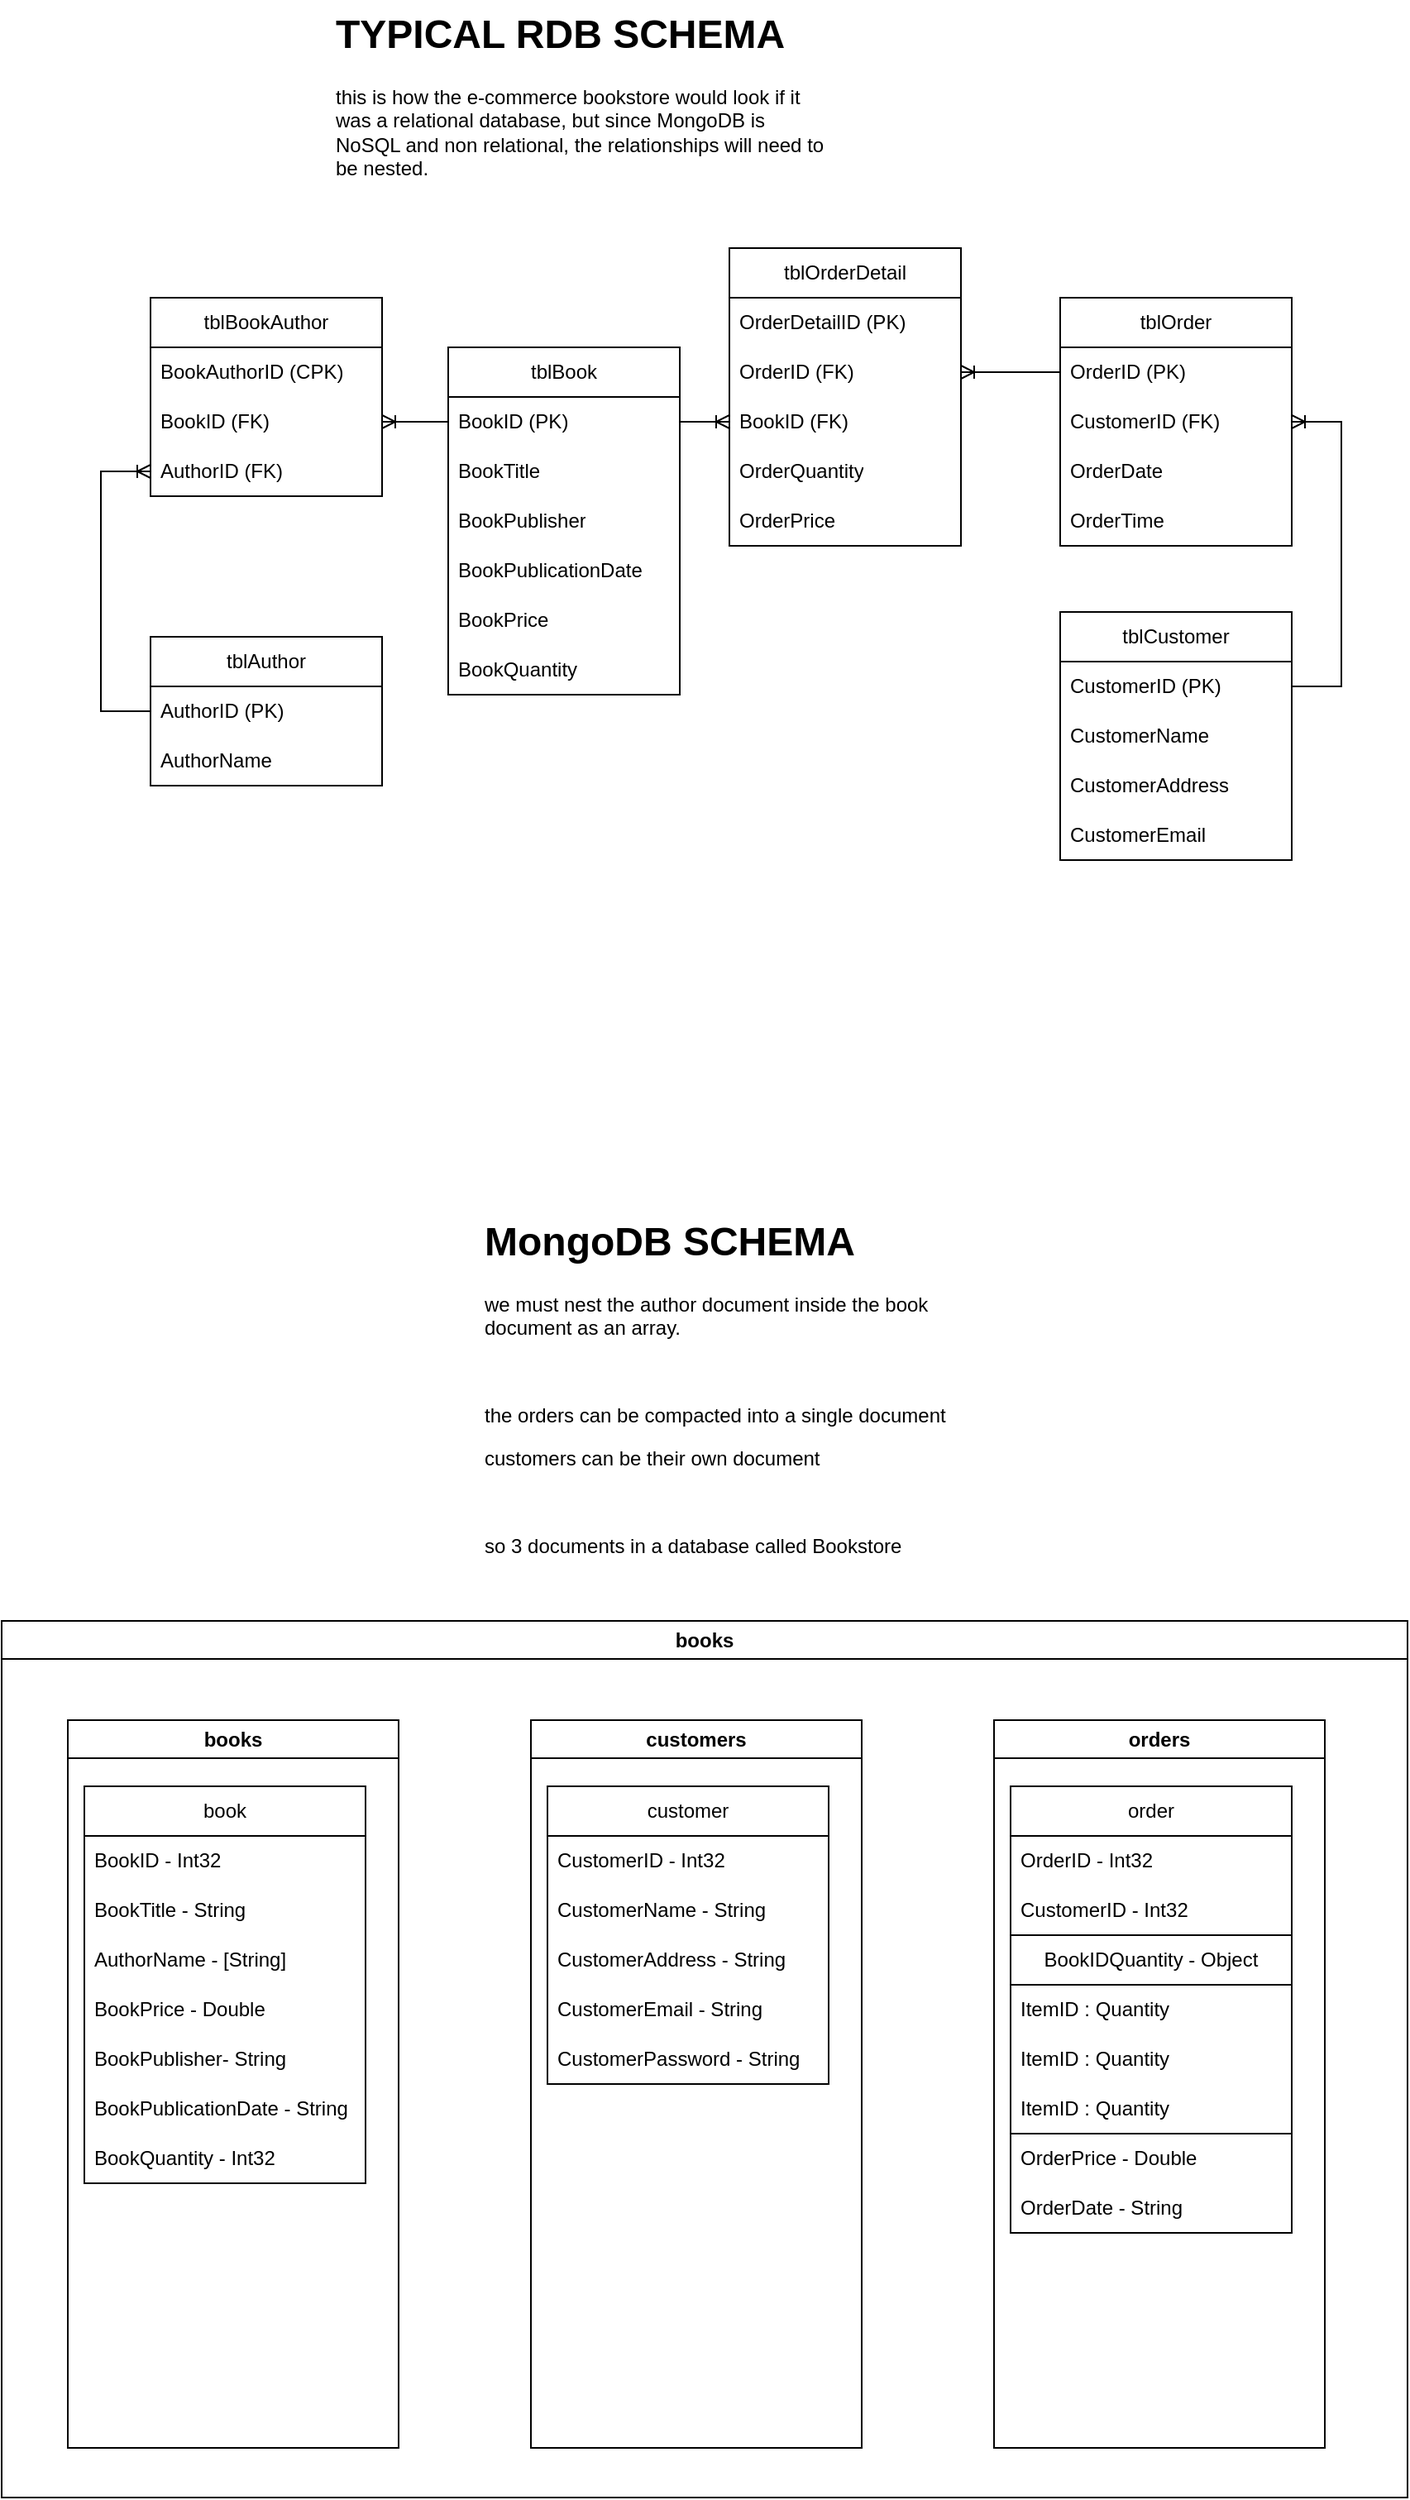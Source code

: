<mxfile version="27.0.2">
  <diagram id="doPGyb_fsEnLNxH-C9Iy" name="Page-1">
    <mxGraphModel dx="1120" dy="1696" grid="1" gridSize="10" guides="1" tooltips="1" connect="1" arrows="1" fold="1" page="1" pageScale="1" pageWidth="850" pageHeight="1100" math="0" shadow="0">
      <root>
        <mxCell id="0" />
        <mxCell id="1" parent="0" />
        <mxCell id="10" value="tblBook" style="swimlane;fontStyle=0;childLayout=stackLayout;horizontal=1;startSize=30;horizontalStack=0;resizeParent=1;resizeParentMax=0;resizeLast=0;collapsible=1;marginBottom=0;whiteSpace=wrap;html=1;" parent="1" vertex="1">
          <mxGeometry x="270" y="330" width="140" height="210" as="geometry" />
        </mxCell>
        <mxCell id="11" value="BookID (PK)" style="text;strokeColor=none;fillColor=none;align=left;verticalAlign=middle;spacingLeft=4;spacingRight=4;overflow=hidden;points=[[0,0.5],[1,0.5]];portConstraint=eastwest;rotatable=0;whiteSpace=wrap;html=1;" parent="10" vertex="1">
          <mxGeometry y="30" width="140" height="30" as="geometry" />
        </mxCell>
        <mxCell id="12" value="BookTitle" style="text;strokeColor=none;fillColor=none;align=left;verticalAlign=middle;spacingLeft=4;spacingRight=4;overflow=hidden;points=[[0,0.5],[1,0.5]];portConstraint=eastwest;rotatable=0;whiteSpace=wrap;html=1;" parent="10" vertex="1">
          <mxGeometry y="60" width="140" height="30" as="geometry" />
        </mxCell>
        <mxCell id="aTXHLJO7lywMiK1Za0Y8-13" value="BookPublisher" style="text;strokeColor=none;fillColor=none;align=left;verticalAlign=middle;spacingLeft=4;spacingRight=4;overflow=hidden;points=[[0,0.5],[1,0.5]];portConstraint=eastwest;rotatable=0;whiteSpace=wrap;html=1;" parent="10" vertex="1">
          <mxGeometry y="90" width="140" height="30" as="geometry" />
        </mxCell>
        <mxCell id="aTXHLJO7lywMiK1Za0Y8-14" value="BookPublicationDate" style="text;strokeColor=none;fillColor=none;align=left;verticalAlign=middle;spacingLeft=4;spacingRight=4;overflow=hidden;points=[[0,0.5],[1,0.5]];portConstraint=eastwest;rotatable=0;whiteSpace=wrap;html=1;" parent="10" vertex="1">
          <mxGeometry y="120" width="140" height="30" as="geometry" />
        </mxCell>
        <mxCell id="aTXHLJO7lywMiK1Za0Y8-15" value="BookPrice" style="text;strokeColor=none;fillColor=none;align=left;verticalAlign=middle;spacingLeft=4;spacingRight=4;overflow=hidden;points=[[0,0.5],[1,0.5]];portConstraint=eastwest;rotatable=0;whiteSpace=wrap;html=1;" parent="10" vertex="1">
          <mxGeometry y="150" width="140" height="30" as="geometry" />
        </mxCell>
        <mxCell id="aTXHLJO7lywMiK1Za0Y8-16" value="BookQuantity" style="text;strokeColor=none;fillColor=none;align=left;verticalAlign=middle;spacingLeft=4;spacingRight=4;overflow=hidden;points=[[0,0.5],[1,0.5]];portConstraint=eastwest;rotatable=0;whiteSpace=wrap;html=1;" parent="10" vertex="1">
          <mxGeometry y="180" width="140" height="30" as="geometry" />
        </mxCell>
        <mxCell id="aTXHLJO7lywMiK1Za0Y8-17" value="tblAuthor" style="swimlane;fontStyle=0;childLayout=stackLayout;horizontal=1;startSize=30;horizontalStack=0;resizeParent=1;resizeParentMax=0;resizeLast=0;collapsible=1;marginBottom=0;whiteSpace=wrap;html=1;" parent="1" vertex="1">
          <mxGeometry x="90" y="505" width="140" height="90" as="geometry" />
        </mxCell>
        <mxCell id="aTXHLJO7lywMiK1Za0Y8-18" value="&lt;div&gt;AuthorID (PK)&lt;/div&gt;" style="text;strokeColor=none;fillColor=none;align=left;verticalAlign=middle;spacingLeft=4;spacingRight=4;overflow=hidden;points=[[0,0.5],[1,0.5]];portConstraint=eastwest;rotatable=0;whiteSpace=wrap;html=1;" parent="aTXHLJO7lywMiK1Za0Y8-17" vertex="1">
          <mxGeometry y="30" width="140" height="30" as="geometry" />
        </mxCell>
        <mxCell id="aTXHLJO7lywMiK1Za0Y8-19" value="&lt;div&gt;AuthorName&lt;/div&gt;" style="text;strokeColor=none;fillColor=none;align=left;verticalAlign=middle;spacingLeft=4;spacingRight=4;overflow=hidden;points=[[0,0.5],[1,0.5]];portConstraint=eastwest;rotatable=0;whiteSpace=wrap;html=1;" parent="aTXHLJO7lywMiK1Za0Y8-17" vertex="1">
          <mxGeometry y="60" width="140" height="30" as="geometry" />
        </mxCell>
        <mxCell id="aTXHLJO7lywMiK1Za0Y8-25" value="tblOrder" style="swimlane;fontStyle=0;childLayout=stackLayout;horizontal=1;startSize=30;horizontalStack=0;resizeParent=1;resizeParentMax=0;resizeLast=0;collapsible=1;marginBottom=0;whiteSpace=wrap;html=1;" parent="1" vertex="1">
          <mxGeometry x="640" y="300" width="140" height="150" as="geometry" />
        </mxCell>
        <mxCell id="aTXHLJO7lywMiK1Za0Y8-26" value="&lt;div&gt;OrderID (PK)&lt;/div&gt;" style="text;strokeColor=none;fillColor=none;align=left;verticalAlign=middle;spacingLeft=4;spacingRight=4;overflow=hidden;points=[[0,0.5],[1,0.5]];portConstraint=eastwest;rotatable=0;whiteSpace=wrap;html=1;" parent="aTXHLJO7lywMiK1Za0Y8-25" vertex="1">
          <mxGeometry y="30" width="140" height="30" as="geometry" />
        </mxCell>
        <mxCell id="aTXHLJO7lywMiK1Za0Y8-27" value="&lt;div&gt;CustomerID (FK)&lt;/div&gt;" style="text;strokeColor=none;fillColor=none;align=left;verticalAlign=middle;spacingLeft=4;spacingRight=4;overflow=hidden;points=[[0,0.5],[1,0.5]];portConstraint=eastwest;rotatable=0;whiteSpace=wrap;html=1;" parent="aTXHLJO7lywMiK1Za0Y8-25" vertex="1">
          <mxGeometry y="60" width="140" height="30" as="geometry" />
        </mxCell>
        <mxCell id="aTXHLJO7lywMiK1Za0Y8-28" value="OrderDate" style="text;strokeColor=none;fillColor=none;align=left;verticalAlign=middle;spacingLeft=4;spacingRight=4;overflow=hidden;points=[[0,0.5],[1,0.5]];portConstraint=eastwest;rotatable=0;whiteSpace=wrap;html=1;" parent="aTXHLJO7lywMiK1Za0Y8-25" vertex="1">
          <mxGeometry y="90" width="140" height="30" as="geometry" />
        </mxCell>
        <mxCell id="aTXHLJO7lywMiK1Za0Y8-29" value="OrderTime" style="text;strokeColor=none;fillColor=none;align=left;verticalAlign=middle;spacingLeft=4;spacingRight=4;overflow=hidden;points=[[0,0.5],[1,0.5]];portConstraint=eastwest;rotatable=0;whiteSpace=wrap;html=1;" parent="aTXHLJO7lywMiK1Za0Y8-25" vertex="1">
          <mxGeometry y="120" width="140" height="30" as="geometry" />
        </mxCell>
        <mxCell id="aTXHLJO7lywMiK1Za0Y8-33" value="tblOrderDetail" style="swimlane;fontStyle=0;childLayout=stackLayout;horizontal=1;startSize=30;horizontalStack=0;resizeParent=1;resizeParentMax=0;resizeLast=0;collapsible=1;marginBottom=0;whiteSpace=wrap;html=1;" parent="1" vertex="1">
          <mxGeometry x="440" y="270" width="140" height="180" as="geometry" />
        </mxCell>
        <mxCell id="aTXHLJO7lywMiK1Za0Y8-34" value="&lt;div&gt;OrderDetailID (PK)&lt;/div&gt;" style="text;strokeColor=none;fillColor=none;align=left;verticalAlign=middle;spacingLeft=4;spacingRight=4;overflow=hidden;points=[[0,0.5],[1,0.5]];portConstraint=eastwest;rotatable=0;whiteSpace=wrap;html=1;" parent="aTXHLJO7lywMiK1Za0Y8-33" vertex="1">
          <mxGeometry y="30" width="140" height="30" as="geometry" />
        </mxCell>
        <mxCell id="aTXHLJO7lywMiK1Za0Y8-35" value="&lt;div&gt;OrderID (FK)&lt;/div&gt;" style="text;strokeColor=none;fillColor=none;align=left;verticalAlign=middle;spacingLeft=4;spacingRight=4;overflow=hidden;points=[[0,0.5],[1,0.5]];portConstraint=eastwest;rotatable=0;whiteSpace=wrap;html=1;" parent="aTXHLJO7lywMiK1Za0Y8-33" vertex="1">
          <mxGeometry y="60" width="140" height="30" as="geometry" />
        </mxCell>
        <mxCell id="aTXHLJO7lywMiK1Za0Y8-36" value="&lt;div&gt;BookID (FK)&lt;/div&gt;" style="text;strokeColor=none;fillColor=none;align=left;verticalAlign=middle;spacingLeft=4;spacingRight=4;overflow=hidden;points=[[0,0.5],[1,0.5]];portConstraint=eastwest;rotatable=0;whiteSpace=wrap;html=1;" parent="aTXHLJO7lywMiK1Za0Y8-33" vertex="1">
          <mxGeometry y="90" width="140" height="30" as="geometry" />
        </mxCell>
        <mxCell id="aTXHLJO7lywMiK1Za0Y8-37" value="OrderQuantity" style="text;strokeColor=none;fillColor=none;align=left;verticalAlign=middle;spacingLeft=4;spacingRight=4;overflow=hidden;points=[[0,0.5],[1,0.5]];portConstraint=eastwest;rotatable=0;whiteSpace=wrap;html=1;" parent="aTXHLJO7lywMiK1Za0Y8-33" vertex="1">
          <mxGeometry y="120" width="140" height="30" as="geometry" />
        </mxCell>
        <mxCell id="aTXHLJO7lywMiK1Za0Y8-38" value="OrderPrice" style="text;strokeColor=none;fillColor=none;align=left;verticalAlign=middle;spacingLeft=4;spacingRight=4;overflow=hidden;points=[[0,0.5],[1,0.5]];portConstraint=eastwest;rotatable=0;whiteSpace=wrap;html=1;" parent="aTXHLJO7lywMiK1Za0Y8-33" vertex="1">
          <mxGeometry y="150" width="140" height="30" as="geometry" />
        </mxCell>
        <mxCell id="aTXHLJO7lywMiK1Za0Y8-41" value="tblCustomer" style="swimlane;fontStyle=0;childLayout=stackLayout;horizontal=1;startSize=30;horizontalStack=0;resizeParent=1;resizeParentMax=0;resizeLast=0;collapsible=1;marginBottom=0;whiteSpace=wrap;html=1;" parent="1" vertex="1">
          <mxGeometry x="640" y="490" width="140" height="150" as="geometry" />
        </mxCell>
        <mxCell id="aTXHLJO7lywMiK1Za0Y8-42" value="&lt;div&gt;CustomerID (PK)&lt;/div&gt;" style="text;strokeColor=none;fillColor=none;align=left;verticalAlign=middle;spacingLeft=4;spacingRight=4;overflow=hidden;points=[[0,0.5],[1,0.5]];portConstraint=eastwest;rotatable=0;whiteSpace=wrap;html=1;" parent="aTXHLJO7lywMiK1Za0Y8-41" vertex="1">
          <mxGeometry y="30" width="140" height="30" as="geometry" />
        </mxCell>
        <mxCell id="aTXHLJO7lywMiK1Za0Y8-43" value="CustomerName" style="text;strokeColor=none;fillColor=none;align=left;verticalAlign=middle;spacingLeft=4;spacingRight=4;overflow=hidden;points=[[0,0.5],[1,0.5]];portConstraint=eastwest;rotatable=0;whiteSpace=wrap;html=1;" parent="aTXHLJO7lywMiK1Za0Y8-41" vertex="1">
          <mxGeometry y="60" width="140" height="30" as="geometry" />
        </mxCell>
        <mxCell id="aTXHLJO7lywMiK1Za0Y8-44" value="CustomerAddress" style="text;strokeColor=none;fillColor=none;align=left;verticalAlign=middle;spacingLeft=4;spacingRight=4;overflow=hidden;points=[[0,0.5],[1,0.5]];portConstraint=eastwest;rotatable=0;whiteSpace=wrap;html=1;" parent="aTXHLJO7lywMiK1Za0Y8-41" vertex="1">
          <mxGeometry y="90" width="140" height="30" as="geometry" />
        </mxCell>
        <mxCell id="aTXHLJO7lywMiK1Za0Y8-45" value="CustomerEmail" style="text;strokeColor=none;fillColor=none;align=left;verticalAlign=middle;spacingLeft=4;spacingRight=4;overflow=hidden;points=[[0,0.5],[1,0.5]];portConstraint=eastwest;rotatable=0;whiteSpace=wrap;html=1;" parent="aTXHLJO7lywMiK1Za0Y8-41" vertex="1">
          <mxGeometry y="120" width="140" height="30" as="geometry" />
        </mxCell>
        <mxCell id="aTXHLJO7lywMiK1Za0Y8-54" value="tblBookAuthor" style="swimlane;fontStyle=0;childLayout=stackLayout;horizontal=1;startSize=30;horizontalStack=0;resizeParent=1;resizeParentMax=0;resizeLast=0;collapsible=1;marginBottom=0;whiteSpace=wrap;html=1;" parent="1" vertex="1">
          <mxGeometry x="90" y="300" width="140" height="120" as="geometry" />
        </mxCell>
        <mxCell id="aTXHLJO7lywMiK1Za0Y8-57" value="BookAuthorID (CPK)" style="text;strokeColor=none;fillColor=none;align=left;verticalAlign=middle;spacingLeft=4;spacingRight=4;overflow=hidden;points=[[0,0.5],[1,0.5]];portConstraint=eastwest;rotatable=0;whiteSpace=wrap;html=1;" parent="aTXHLJO7lywMiK1Za0Y8-54" vertex="1">
          <mxGeometry y="30" width="140" height="30" as="geometry" />
        </mxCell>
        <mxCell id="aTXHLJO7lywMiK1Za0Y8-55" value="BookID (FK)" style="text;strokeColor=none;fillColor=none;align=left;verticalAlign=middle;spacingLeft=4;spacingRight=4;overflow=hidden;points=[[0,0.5],[1,0.5]];portConstraint=eastwest;rotatable=0;whiteSpace=wrap;html=1;" parent="aTXHLJO7lywMiK1Za0Y8-54" vertex="1">
          <mxGeometry y="60" width="140" height="30" as="geometry" />
        </mxCell>
        <mxCell id="aTXHLJO7lywMiK1Za0Y8-56" value="AuthorID (FK)" style="text;strokeColor=none;fillColor=none;align=left;verticalAlign=middle;spacingLeft=4;spacingRight=4;overflow=hidden;points=[[0,0.5],[1,0.5]];portConstraint=eastwest;rotatable=0;whiteSpace=wrap;html=1;" parent="aTXHLJO7lywMiK1Za0Y8-54" vertex="1">
          <mxGeometry y="90" width="140" height="30" as="geometry" />
        </mxCell>
        <mxCell id="aTXHLJO7lywMiK1Za0Y8-62" value="" style="edgeStyle=entityRelationEdgeStyle;fontSize=12;html=1;endArrow=ERoneToMany;rounded=0;exitX=0;exitY=0.5;exitDx=0;exitDy=0;entryX=1;entryY=0.5;entryDx=0;entryDy=0;" parent="1" source="11" target="aTXHLJO7lywMiK1Za0Y8-55" edge="1">
          <mxGeometry width="100" height="100" relative="1" as="geometry">
            <mxPoint x="450" y="670" as="sourcePoint" />
            <mxPoint x="550" y="570" as="targetPoint" />
          </mxGeometry>
        </mxCell>
        <mxCell id="aTXHLJO7lywMiK1Za0Y8-67" value="" style="edgeStyle=orthogonalEdgeStyle;fontSize=12;html=1;endArrow=ERoneToMany;rounded=0;entryX=0;entryY=0.5;entryDx=0;entryDy=0;exitX=0;exitY=0.5;exitDx=0;exitDy=0;" parent="1" source="aTXHLJO7lywMiK1Za0Y8-18" target="aTXHLJO7lywMiK1Za0Y8-56" edge="1">
          <mxGeometry width="100" height="100" relative="1" as="geometry">
            <mxPoint x="30" y="560" as="sourcePoint" />
            <mxPoint x="80" y="380" as="targetPoint" />
            <Array as="points">
              <mxPoint x="60" y="550" />
              <mxPoint x="60" y="405" />
            </Array>
          </mxGeometry>
        </mxCell>
        <mxCell id="aTXHLJO7lywMiK1Za0Y8-71" value="" style="edgeStyle=orthogonalEdgeStyle;fontSize=12;html=1;endArrow=ERoneToMany;rounded=0;entryX=1;entryY=0.5;entryDx=0;entryDy=0;exitX=0;exitY=0.5;exitDx=0;exitDy=0;" parent="1" source="aTXHLJO7lywMiK1Za0Y8-26" target="aTXHLJO7lywMiK1Za0Y8-35" edge="1">
          <mxGeometry width="100" height="100" relative="1" as="geometry">
            <mxPoint x="510" y="450" as="sourcePoint" />
            <mxPoint x="610" y="350" as="targetPoint" />
          </mxGeometry>
        </mxCell>
        <mxCell id="aTXHLJO7lywMiK1Za0Y8-72" value="" style="edgeStyle=entityRelationEdgeStyle;fontSize=12;html=1;endArrow=ERoneToMany;rounded=0;exitX=1;exitY=0.5;exitDx=0;exitDy=0;entryX=1;entryY=0.5;entryDx=0;entryDy=0;" parent="1" source="aTXHLJO7lywMiK1Za0Y8-42" target="aTXHLJO7lywMiK1Za0Y8-27" edge="1">
          <mxGeometry width="100" height="100" relative="1" as="geometry">
            <mxPoint x="360" y="530" as="sourcePoint" />
            <mxPoint x="460" y="430" as="targetPoint" />
          </mxGeometry>
        </mxCell>
        <mxCell id="13" value="" style="edgeStyle=entityRelationEdgeStyle;fontSize=12;html=1;endArrow=ERoneToMany;exitX=1;exitY=0.5;exitDx=0;exitDy=0;entryX=0;entryY=0.5;entryDx=0;entryDy=0;" parent="1" source="11" target="aTXHLJO7lywMiK1Za0Y8-36" edge="1">
          <mxGeometry width="100" height="100" relative="1" as="geometry">
            <mxPoint x="440" y="510" as="sourcePoint" />
            <mxPoint x="540" y="410" as="targetPoint" />
          </mxGeometry>
        </mxCell>
        <mxCell id="14" value="&lt;h1 style=&quot;margin-top: 0px;&quot;&gt;TYPICAL RDB SCHEMA&lt;/h1&gt;&lt;p&gt;this is how the e-commerce bookstore would look if it was a relational database, but since MongoDB is NoSQL and non relational, the relationships will need to be nested.&lt;br&gt;&lt;/p&gt;" style="text;html=1;whiteSpace=wrap;overflow=hidden;rounded=0;" parent="1" vertex="1">
          <mxGeometry x="200" y="120" width="300" height="120" as="geometry" />
        </mxCell>
        <mxCell id="15" value="&lt;h1 style=&quot;margin-top: 0px;&quot;&gt;MongoDB SCHEMA&lt;/h1&gt;&lt;p&gt;we must nest the author document inside the book document as an array.&lt;br&gt;&lt;/p&gt;&lt;p&gt;&lt;br&gt;&lt;/p&gt;&lt;p&gt;the orders can be compacted into a single document&lt;/p&gt;&lt;p&gt;customers can be their own document&lt;/p&gt;&lt;p&gt;&lt;br&gt;&lt;/p&gt;&lt;p&gt;so 3 documents in a database called Bookstore&lt;/p&gt;" style="text;html=1;whiteSpace=wrap;overflow=hidden;rounded=0;" parent="1" vertex="1">
          <mxGeometry x="290" y="850" width="300" height="230" as="geometry" />
        </mxCell>
        <mxCell id="17" value="books" style="swimlane;whiteSpace=wrap;html=1;startSize=23;" parent="1" vertex="1">
          <mxGeometry y="1100" width="850" height="530" as="geometry" />
        </mxCell>
        <mxCell id="16" value="books" style="swimlane;whiteSpace=wrap;html=1;" parent="17" vertex="1">
          <mxGeometry x="40" y="60" width="200" height="440" as="geometry" />
        </mxCell>
        <mxCell id="19" value="book" style="swimlane;fontStyle=0;childLayout=stackLayout;horizontal=1;startSize=30;horizontalStack=0;resizeParent=1;resizeParentMax=0;resizeLast=0;collapsible=1;marginBottom=0;whiteSpace=wrap;html=1;" parent="16" vertex="1">
          <mxGeometry x="10" y="40" width="170" height="240" as="geometry" />
        </mxCell>
        <mxCell id="20" value="BookID - Int32" style="text;strokeColor=none;fillColor=none;align=left;verticalAlign=middle;spacingLeft=4;spacingRight=4;overflow=hidden;points=[[0,0.5],[1,0.5]];portConstraint=eastwest;rotatable=0;whiteSpace=wrap;html=1;" parent="19" vertex="1">
          <mxGeometry y="30" width="170" height="30" as="geometry" />
        </mxCell>
        <mxCell id="21" value="BookTitle - String" style="text;strokeColor=none;fillColor=none;align=left;verticalAlign=middle;spacingLeft=4;spacingRight=4;overflow=hidden;points=[[0,0.5],[1,0.5]];portConstraint=eastwest;rotatable=0;whiteSpace=wrap;html=1;" parent="19" vertex="1">
          <mxGeometry y="60" width="170" height="30" as="geometry" />
        </mxCell>
        <mxCell id="22" value="AuthorName - [String]" style="text;strokeColor=none;fillColor=none;align=left;verticalAlign=middle;spacingLeft=4;spacingRight=4;overflow=hidden;points=[[0,0.5],[1,0.5]];portConstraint=eastwest;rotatable=0;whiteSpace=wrap;html=1;" parent="19" vertex="1">
          <mxGeometry y="90" width="170" height="30" as="geometry" />
        </mxCell>
        <mxCell id="BqzsJwQim94Q9fnGf53g-26" value="BookPrice - Double" style="text;strokeColor=none;fillColor=none;align=left;verticalAlign=middle;spacingLeft=4;spacingRight=4;overflow=hidden;points=[[0,0.5],[1,0.5]];portConstraint=eastwest;rotatable=0;whiteSpace=wrap;html=1;" vertex="1" parent="19">
          <mxGeometry y="120" width="170" height="30" as="geometry" />
        </mxCell>
        <mxCell id="BqzsJwQim94Q9fnGf53g-25" value="BookPublisher- String" style="text;strokeColor=none;fillColor=none;align=left;verticalAlign=middle;spacingLeft=4;spacingRight=4;overflow=hidden;points=[[0,0.5],[1,0.5]];portConstraint=eastwest;rotatable=0;whiteSpace=wrap;html=1;" vertex="1" parent="19">
          <mxGeometry y="150" width="170" height="30" as="geometry" />
        </mxCell>
        <mxCell id="BqzsJwQim94Q9fnGf53g-24" value="BookPublicationDate - String" style="text;strokeColor=none;fillColor=none;align=left;verticalAlign=middle;spacingLeft=4;spacingRight=4;overflow=hidden;points=[[0,0.5],[1,0.5]];portConstraint=eastwest;rotatable=0;whiteSpace=wrap;html=1;" vertex="1" parent="19">
          <mxGeometry y="180" width="170" height="30" as="geometry" />
        </mxCell>
        <mxCell id="BqzsJwQim94Q9fnGf53g-36" value="BookQuantity - Int32" style="text;strokeColor=none;fillColor=none;align=left;verticalAlign=middle;spacingLeft=4;spacingRight=4;overflow=hidden;points=[[0,0.5],[1,0.5]];portConstraint=eastwest;rotatable=0;whiteSpace=wrap;html=1;" vertex="1" parent="19">
          <mxGeometry y="210" width="170" height="30" as="geometry" />
        </mxCell>
        <mxCell id="BqzsJwQim94Q9fnGf53g-37" value="customers" style="swimlane;whiteSpace=wrap;html=1;" vertex="1" parent="17">
          <mxGeometry x="320" y="60" width="200" height="440" as="geometry" />
        </mxCell>
        <mxCell id="BqzsJwQim94Q9fnGf53g-38" value="customer" style="swimlane;fontStyle=0;childLayout=stackLayout;horizontal=1;startSize=30;horizontalStack=0;resizeParent=1;resizeParentMax=0;resizeLast=0;collapsible=1;marginBottom=0;whiteSpace=wrap;html=1;" vertex="1" parent="BqzsJwQim94Q9fnGf53g-37">
          <mxGeometry x="10" y="40" width="170" height="180" as="geometry" />
        </mxCell>
        <mxCell id="BqzsJwQim94Q9fnGf53g-39" value="CustomerID - Int32" style="text;strokeColor=none;fillColor=none;align=left;verticalAlign=middle;spacingLeft=4;spacingRight=4;overflow=hidden;points=[[0,0.5],[1,0.5]];portConstraint=eastwest;rotatable=0;whiteSpace=wrap;html=1;" vertex="1" parent="BqzsJwQim94Q9fnGf53g-38">
          <mxGeometry y="30" width="170" height="30" as="geometry" />
        </mxCell>
        <mxCell id="BqzsJwQim94Q9fnGf53g-40" value="CustomerName - String" style="text;strokeColor=none;fillColor=none;align=left;verticalAlign=middle;spacingLeft=4;spacingRight=4;overflow=hidden;points=[[0,0.5],[1,0.5]];portConstraint=eastwest;rotatable=0;whiteSpace=wrap;html=1;" vertex="1" parent="BqzsJwQim94Q9fnGf53g-38">
          <mxGeometry y="60" width="170" height="30" as="geometry" />
        </mxCell>
        <mxCell id="BqzsJwQim94Q9fnGf53g-41" value="CustomerAddress&amp;nbsp;- String" style="text;strokeColor=none;fillColor=none;align=left;verticalAlign=middle;spacingLeft=4;spacingRight=4;overflow=hidden;points=[[0,0.5],[1,0.5]];portConstraint=eastwest;rotatable=0;whiteSpace=wrap;html=1;" vertex="1" parent="BqzsJwQim94Q9fnGf53g-38">
          <mxGeometry y="90" width="170" height="30" as="geometry" />
        </mxCell>
        <mxCell id="BqzsJwQim94Q9fnGf53g-42" value="CustomerEmail&amp;nbsp;- String" style="text;strokeColor=none;fillColor=none;align=left;verticalAlign=middle;spacingLeft=4;spacingRight=4;overflow=hidden;points=[[0,0.5],[1,0.5]];portConstraint=eastwest;rotatable=0;whiteSpace=wrap;html=1;" vertex="1" parent="BqzsJwQim94Q9fnGf53g-38">
          <mxGeometry y="120" width="170" height="30" as="geometry" />
        </mxCell>
        <mxCell id="BqzsJwQim94Q9fnGf53g-43" value="CustomerPassword&amp;nbsp;- String" style="text;strokeColor=none;fillColor=none;align=left;verticalAlign=middle;spacingLeft=4;spacingRight=4;overflow=hidden;points=[[0,0.5],[1,0.5]];portConstraint=eastwest;rotatable=0;whiteSpace=wrap;html=1;" vertex="1" parent="BqzsJwQim94Q9fnGf53g-38">
          <mxGeometry y="150" width="170" height="30" as="geometry" />
        </mxCell>
        <mxCell id="BqzsJwQim94Q9fnGf53g-46" value="orders" style="swimlane;whiteSpace=wrap;html=1;" vertex="1" parent="17">
          <mxGeometry x="600" y="60" width="200" height="440" as="geometry" />
        </mxCell>
        <mxCell id="BqzsJwQim94Q9fnGf53g-47" value="order" style="swimlane;fontStyle=0;childLayout=stackLayout;horizontal=1;startSize=30;horizontalStack=0;resizeParent=1;resizeParentMax=0;resizeLast=0;collapsible=1;marginBottom=0;whiteSpace=wrap;html=1;" vertex="1" parent="BqzsJwQim94Q9fnGf53g-46">
          <mxGeometry x="10" y="40" width="170" height="270" as="geometry" />
        </mxCell>
        <mxCell id="BqzsJwQim94Q9fnGf53g-48" value="OrderID - Int32" style="text;strokeColor=none;fillColor=none;align=left;verticalAlign=middle;spacingLeft=4;spacingRight=4;overflow=hidden;points=[[0,0.5],[1,0.5]];portConstraint=eastwest;rotatable=0;whiteSpace=wrap;html=1;" vertex="1" parent="BqzsJwQim94Q9fnGf53g-47">
          <mxGeometry y="30" width="170" height="30" as="geometry" />
        </mxCell>
        <mxCell id="BqzsJwQim94Q9fnGf53g-49" value="CustomerID - Int32" style="text;strokeColor=none;fillColor=none;align=left;verticalAlign=middle;spacingLeft=4;spacingRight=4;overflow=hidden;points=[[0,0.5],[1,0.5]];portConstraint=eastwest;rotatable=0;whiteSpace=wrap;html=1;" vertex="1" parent="BqzsJwQim94Q9fnGf53g-47">
          <mxGeometry y="60" width="170" height="30" as="geometry" />
        </mxCell>
        <mxCell id="BqzsJwQim94Q9fnGf53g-57" value="&lt;span style=&quot;text-align: left;&quot;&gt;BookIDQuantity - Object&lt;/span&gt;" style="swimlane;fontStyle=0;childLayout=stackLayout;horizontal=1;startSize=30;horizontalStack=0;resizeParent=1;resizeParentMax=0;resizeLast=0;collapsible=1;marginBottom=0;whiteSpace=wrap;html=1;" vertex="1" parent="BqzsJwQim94Q9fnGf53g-47">
          <mxGeometry y="90" width="170" height="120" as="geometry" />
        </mxCell>
        <mxCell id="BqzsJwQim94Q9fnGf53g-58" value="ItemID : Quantity" style="text;strokeColor=none;fillColor=none;align=left;verticalAlign=middle;spacingLeft=4;spacingRight=4;overflow=hidden;points=[[0,0.5],[1,0.5]];portConstraint=eastwest;rotatable=0;whiteSpace=wrap;html=1;" vertex="1" parent="BqzsJwQim94Q9fnGf53g-57">
          <mxGeometry y="30" width="170" height="30" as="geometry" />
        </mxCell>
        <mxCell id="BqzsJwQim94Q9fnGf53g-59" value="ItemID : Quantity" style="text;strokeColor=none;fillColor=none;align=left;verticalAlign=middle;spacingLeft=4;spacingRight=4;overflow=hidden;points=[[0,0.5],[1,0.5]];portConstraint=eastwest;rotatable=0;whiteSpace=wrap;html=1;" vertex="1" parent="BqzsJwQim94Q9fnGf53g-57">
          <mxGeometry y="60" width="170" height="30" as="geometry" />
        </mxCell>
        <mxCell id="BqzsJwQim94Q9fnGf53g-60" value="ItemID : Quantity" style="text;strokeColor=none;fillColor=none;align=left;verticalAlign=middle;spacingLeft=4;spacingRight=4;overflow=hidden;points=[[0,0.5],[1,0.5]];portConstraint=eastwest;rotatable=0;whiteSpace=wrap;html=1;" vertex="1" parent="BqzsJwQim94Q9fnGf53g-57">
          <mxGeometry y="90" width="170" height="30" as="geometry" />
        </mxCell>
        <mxCell id="BqzsJwQim94Q9fnGf53g-55" value="OrderPrice - Double" style="text;strokeColor=none;fillColor=none;align=left;verticalAlign=middle;spacingLeft=4;spacingRight=4;overflow=hidden;points=[[0,0.5],[1,0.5]];portConstraint=eastwest;rotatable=0;whiteSpace=wrap;html=1;" vertex="1" parent="BqzsJwQim94Q9fnGf53g-47">
          <mxGeometry y="210" width="170" height="30" as="geometry" />
        </mxCell>
        <mxCell id="BqzsJwQim94Q9fnGf53g-54" value="OrderDate - String" style="text;strokeColor=none;fillColor=none;align=left;verticalAlign=middle;spacingLeft=4;spacingRight=4;overflow=hidden;points=[[0,0.5],[1,0.5]];portConstraint=eastwest;rotatable=0;whiteSpace=wrap;html=1;" vertex="1" parent="BqzsJwQim94Q9fnGf53g-47">
          <mxGeometry y="240" width="170" height="30" as="geometry" />
        </mxCell>
      </root>
    </mxGraphModel>
  </diagram>
</mxfile>
